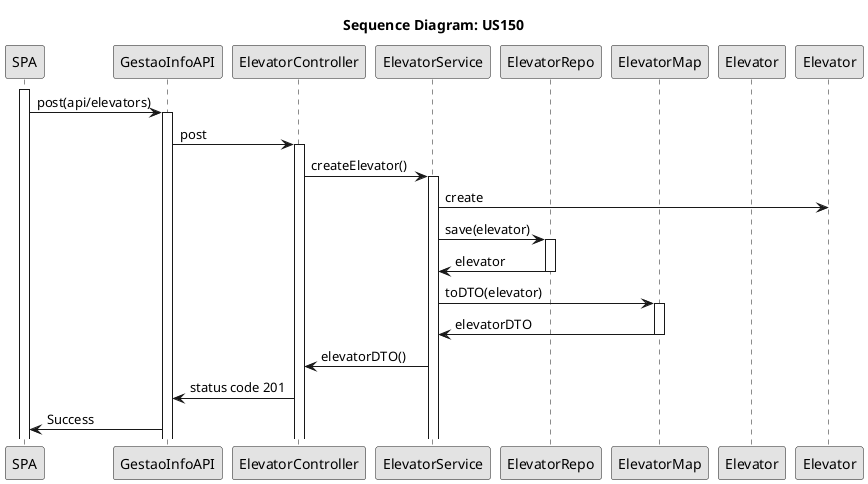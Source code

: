 @startuml

skinparam Monochrome true
skinparam PackageStyle rectangle
skinparam Shadowing false

title Sequence Diagram: US150

participant "SPA" as SPA
participant "GestaoInfoAPI" as API
participant "ElevatorController" as Controller
participant "ElevatorService" as Service
participant "ElevatorRepo" as Repo
participant "ElevatorMap" as Map
participant "Elevator" as Building




activate SPA
SPA -> API: post(api/elevators)
activate API
API -> Controller: post
activate Controller
Controller -> Service: createElevator()
activate Service
Service -> Elevator: create

Service -> Repo: save(elevator)
activate Repo
Repo -> Service: elevator
deactivate Repo


Service -> Map: toDTO(elevator)
activate Map
Map -> Service: elevatorDTO
deactivate


Service -> Controller: elevatorDTO()
Controller -> API: status code 201
API -> SPA: Success


@enduml
